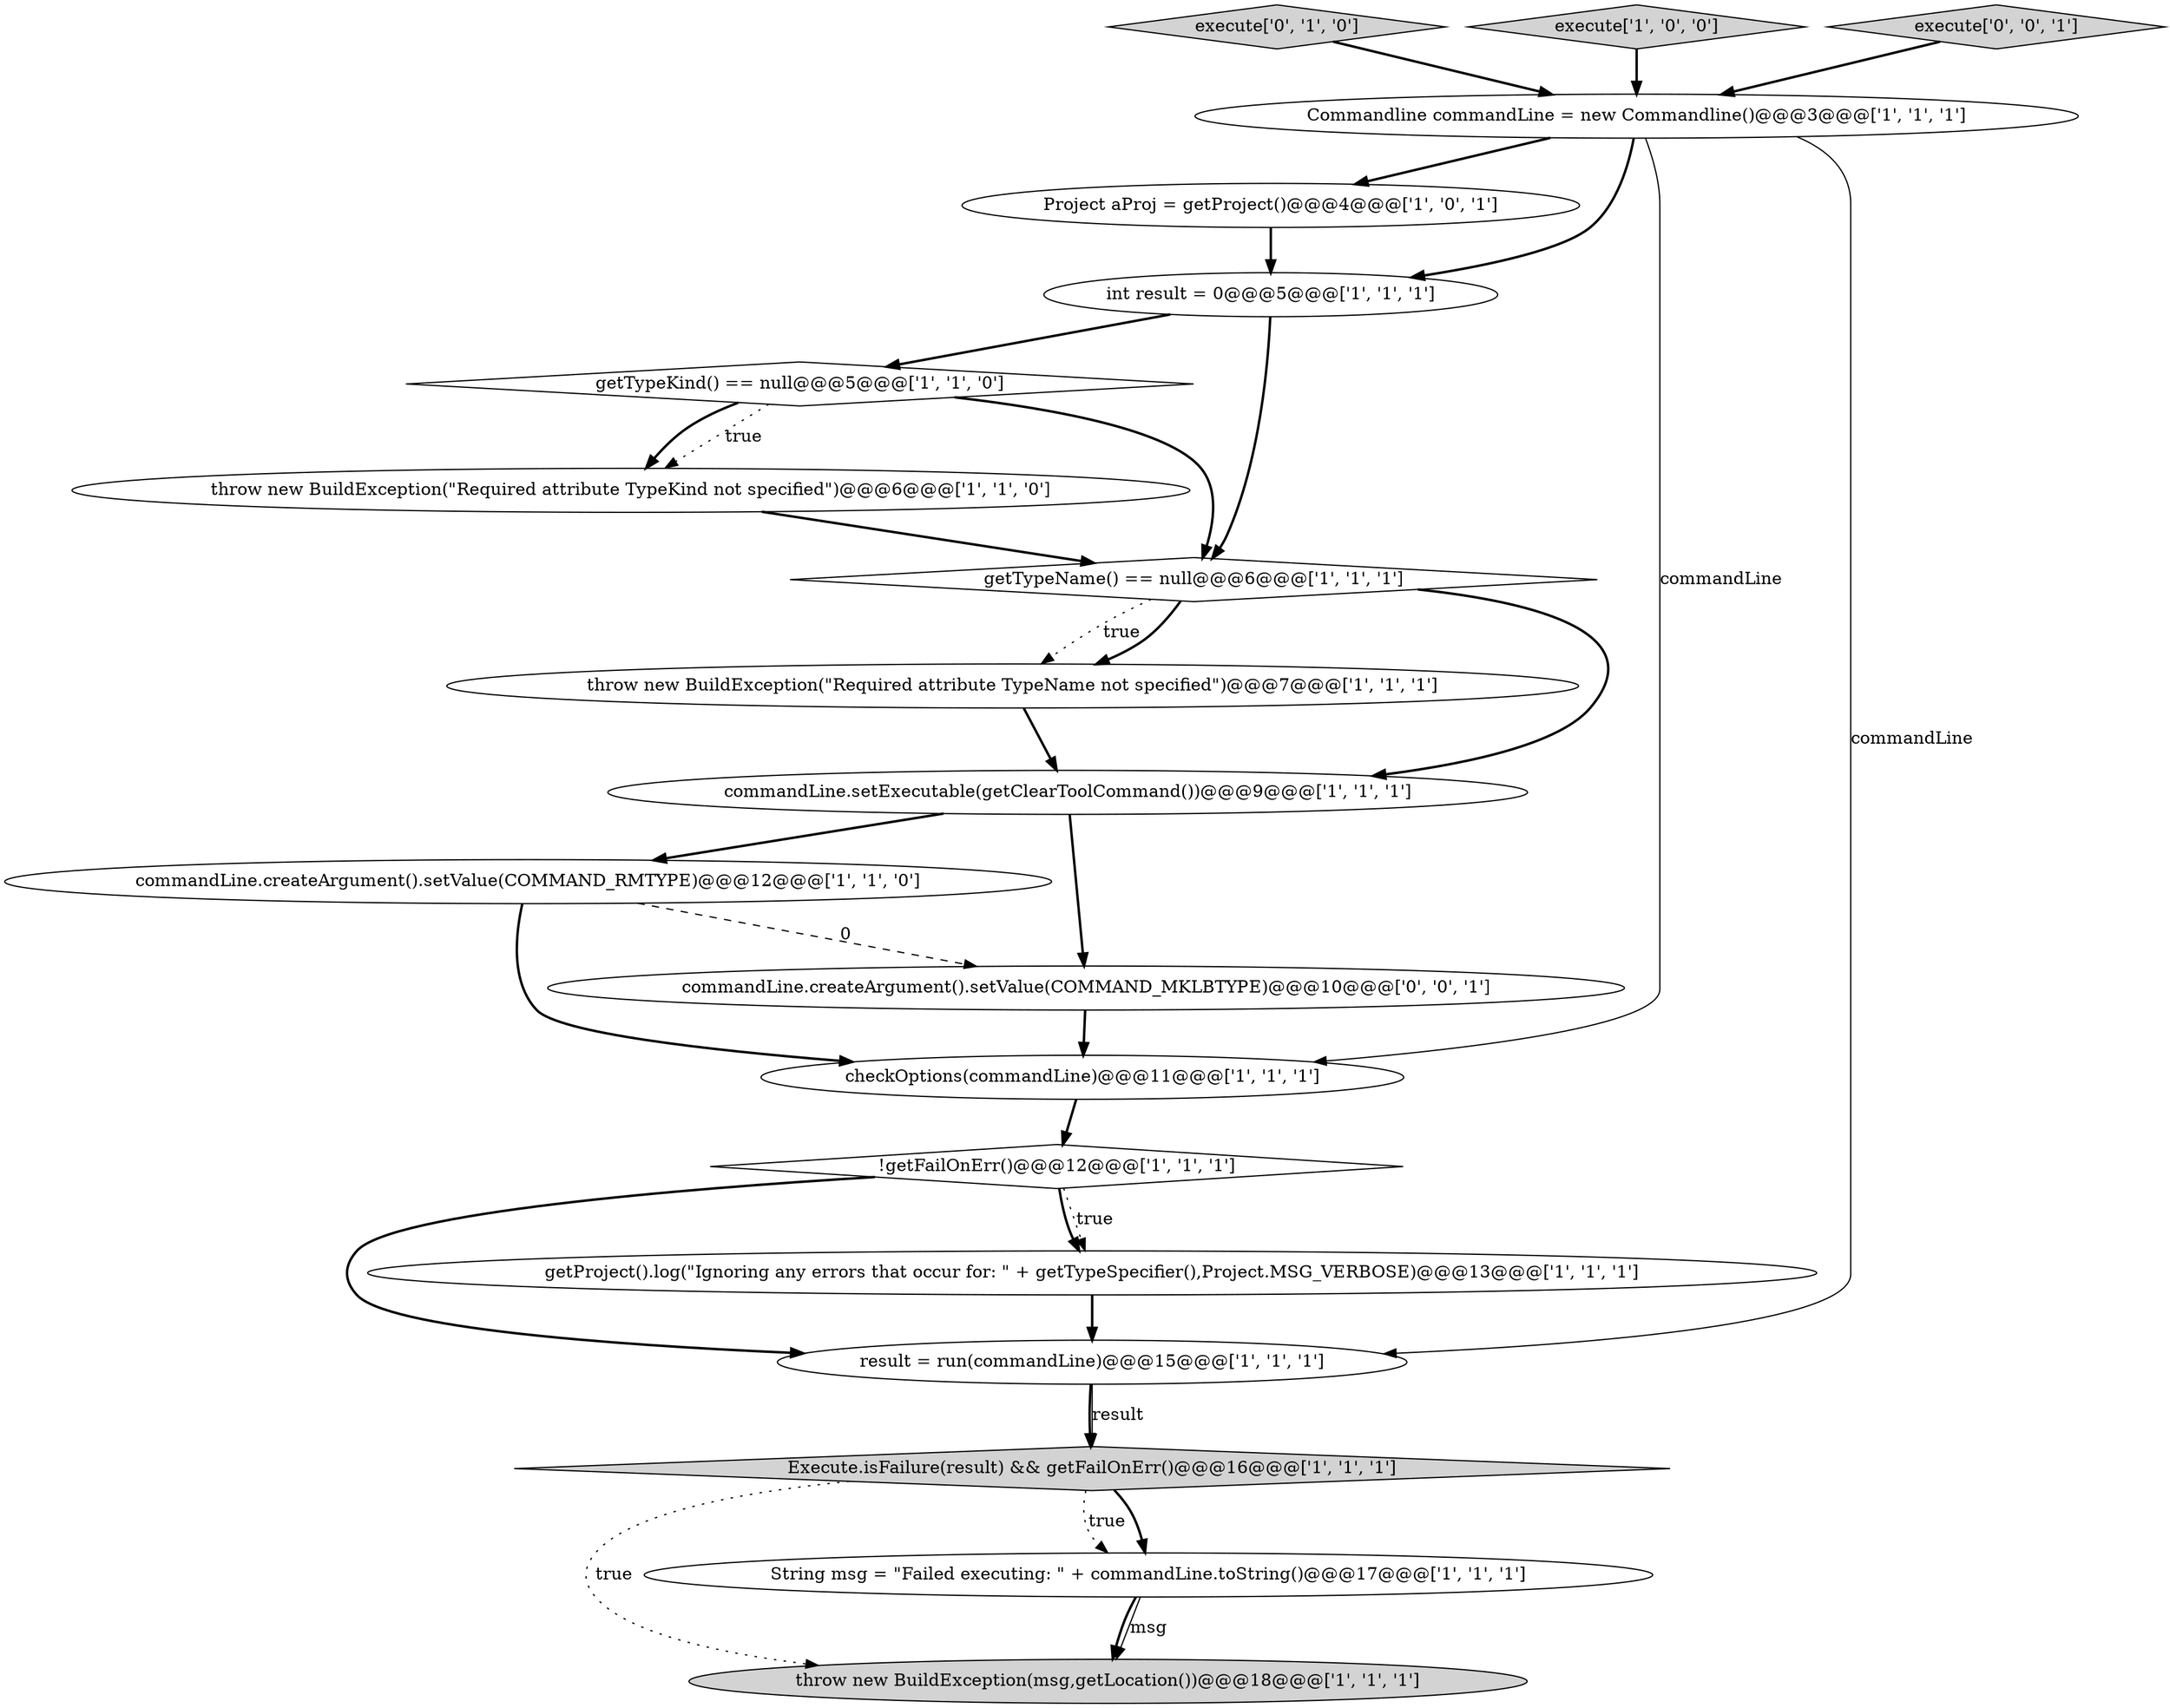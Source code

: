digraph {
4 [style = filled, label = "commandLine.createArgument().setValue(COMMAND_RMTYPE)@@@12@@@['1', '1', '0']", fillcolor = white, shape = ellipse image = "AAA0AAABBB1BBB"];
15 [style = filled, label = "commandLine.setExecutable(getClearToolCommand())@@@9@@@['1', '1', '1']", fillcolor = white, shape = ellipse image = "AAA0AAABBB1BBB"];
17 [style = filled, label = "execute['0', '1', '0']", fillcolor = lightgray, shape = diamond image = "AAA0AAABBB2BBB"];
10 [style = filled, label = "execute['1', '0', '0']", fillcolor = lightgray, shape = diamond image = "AAA0AAABBB1BBB"];
0 [style = filled, label = "!getFailOnErr()@@@12@@@['1', '1', '1']", fillcolor = white, shape = diamond image = "AAA0AAABBB1BBB"];
19 [style = filled, label = "commandLine.createArgument().setValue(COMMAND_MKLBTYPE)@@@10@@@['0', '0', '1']", fillcolor = white, shape = ellipse image = "AAA0AAABBB3BBB"];
11 [style = filled, label = "Commandline commandLine = new Commandline()@@@3@@@['1', '1', '1']", fillcolor = white, shape = ellipse image = "AAA0AAABBB1BBB"];
12 [style = filled, label = "Execute.isFailure(result) && getFailOnErr()@@@16@@@['1', '1', '1']", fillcolor = lightgray, shape = diamond image = "AAA0AAABBB1BBB"];
6 [style = filled, label = "throw new BuildException(\"Required attribute TypeName not specified\")@@@7@@@['1', '1', '1']", fillcolor = white, shape = ellipse image = "AAA0AAABBB1BBB"];
2 [style = filled, label = "throw new BuildException(msg,getLocation())@@@18@@@['1', '1', '1']", fillcolor = lightgray, shape = ellipse image = "AAA0AAABBB1BBB"];
16 [style = filled, label = "int result = 0@@@5@@@['1', '1', '1']", fillcolor = white, shape = ellipse image = "AAA0AAABBB1BBB"];
18 [style = filled, label = "execute['0', '0', '1']", fillcolor = lightgray, shape = diamond image = "AAA0AAABBB3BBB"];
3 [style = filled, label = "throw new BuildException(\"Required attribute TypeKind not specified\")@@@6@@@['1', '1', '0']", fillcolor = white, shape = ellipse image = "AAA0AAABBB1BBB"];
1 [style = filled, label = "checkOptions(commandLine)@@@11@@@['1', '1', '1']", fillcolor = white, shape = ellipse image = "AAA0AAABBB1BBB"];
14 [style = filled, label = "Project aProj = getProject()@@@4@@@['1', '0', '1']", fillcolor = white, shape = ellipse image = "AAA0AAABBB1BBB"];
9 [style = filled, label = "getTypeName() == null@@@6@@@['1', '1', '1']", fillcolor = white, shape = diamond image = "AAA0AAABBB1BBB"];
13 [style = filled, label = "String msg = \"Failed executing: \" + commandLine.toString()@@@17@@@['1', '1', '1']", fillcolor = white, shape = ellipse image = "AAA0AAABBB1BBB"];
7 [style = filled, label = "getTypeKind() == null@@@5@@@['1', '1', '0']", fillcolor = white, shape = diamond image = "AAA0AAABBB1BBB"];
8 [style = filled, label = "getProject().log(\"Ignoring any errors that occur for: \" + getTypeSpecifier(),Project.MSG_VERBOSE)@@@13@@@['1', '1', '1']", fillcolor = white, shape = ellipse image = "AAA0AAABBB1BBB"];
5 [style = filled, label = "result = run(commandLine)@@@15@@@['1', '1', '1']", fillcolor = white, shape = ellipse image = "AAA0AAABBB1BBB"];
14->16 [style = bold, label=""];
11->16 [style = bold, label=""];
11->14 [style = bold, label=""];
18->11 [style = bold, label=""];
12->2 [style = dotted, label="true"];
16->7 [style = bold, label=""];
1->0 [style = bold, label=""];
15->19 [style = bold, label=""];
9->6 [style = dotted, label="true"];
7->3 [style = bold, label=""];
6->15 [style = bold, label=""];
9->6 [style = bold, label=""];
11->5 [style = solid, label="commandLine"];
7->9 [style = bold, label=""];
3->9 [style = bold, label=""];
12->13 [style = bold, label=""];
0->8 [style = dotted, label="true"];
19->1 [style = bold, label=""];
12->13 [style = dotted, label="true"];
10->11 [style = bold, label=""];
8->5 [style = bold, label=""];
5->12 [style = bold, label=""];
7->3 [style = dotted, label="true"];
9->15 [style = bold, label=""];
13->2 [style = solid, label="msg"];
0->8 [style = bold, label=""];
15->4 [style = bold, label=""];
5->12 [style = solid, label="result"];
4->19 [style = dashed, label="0"];
4->1 [style = bold, label=""];
11->1 [style = solid, label="commandLine"];
16->9 [style = bold, label=""];
0->5 [style = bold, label=""];
13->2 [style = bold, label=""];
17->11 [style = bold, label=""];
}
